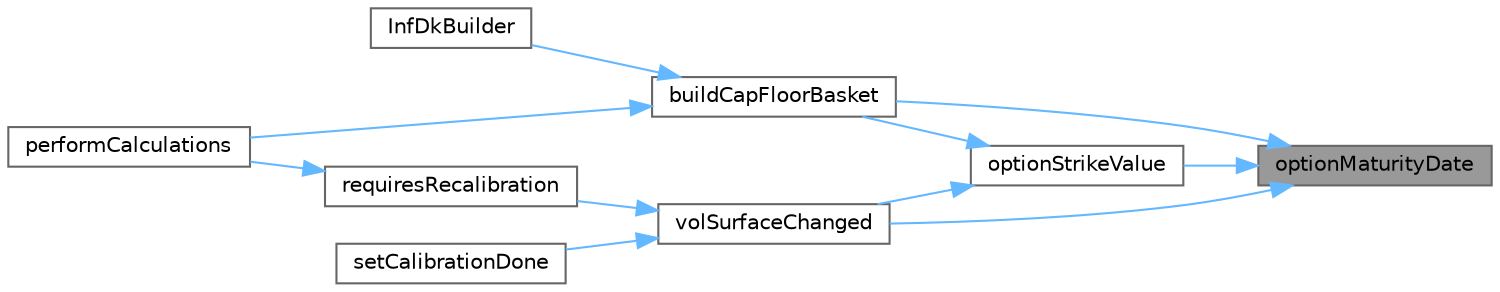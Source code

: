 digraph "optionMaturityDate"
{
 // INTERACTIVE_SVG=YES
 // LATEX_PDF_SIZE
  bgcolor="transparent";
  edge [fontname=Helvetica,fontsize=10,labelfontname=Helvetica,labelfontsize=10];
  node [fontname=Helvetica,fontsize=10,shape=box,height=0.2,width=0.4];
  rankdir="RL";
  Node1 [label="optionMaturityDate",height=0.2,width=0.4,color="gray40", fillcolor="grey60", style="filled", fontcolor="black",tooltip=" "];
  Node1 -> Node2 [dir="back",color="steelblue1",style="solid"];
  Node2 [label="buildCapFloorBasket",height=0.2,width=0.4,color="grey40", fillcolor="white", style="filled",URL="$classore_1_1data_1_1_inf_dk_builder.html#a9350bfc39e7d68e89b61e9a4d9b70bd1",tooltip=" "];
  Node2 -> Node3 [dir="back",color="steelblue1",style="solid"];
  Node3 [label="InfDkBuilder",height=0.2,width=0.4,color="grey40", fillcolor="white", style="filled",URL="$classore_1_1data_1_1_inf_dk_builder.html#a11d21c82b7b17e3139cba5e998ccb11a",tooltip=" "];
  Node2 -> Node4 [dir="back",color="steelblue1",style="solid"];
  Node4 [label="performCalculations",height=0.2,width=0.4,color="grey40", fillcolor="white", style="filled",URL="$classore_1_1data_1_1_inf_dk_builder.html#a1127cccc9668a02247dc139d27121708",tooltip=" "];
  Node1 -> Node5 [dir="back",color="steelblue1",style="solid"];
  Node5 [label="optionStrikeValue",height=0.2,width=0.4,color="grey40", fillcolor="white", style="filled",URL="$classore_1_1data_1_1_inf_dk_builder.html#add6d324ecc273d8544bef59480ed4216",tooltip=" "];
  Node5 -> Node2 [dir="back",color="steelblue1",style="solid"];
  Node5 -> Node6 [dir="back",color="steelblue1",style="solid"];
  Node6 [label="volSurfaceChanged",height=0.2,width=0.4,color="grey40", fillcolor="white", style="filled",URL="$classore_1_1data_1_1_inf_dk_builder.html#a11d6981c9430b09a2c7d82f2c0d7290d",tooltip=" "];
  Node6 -> Node7 [dir="back",color="steelblue1",style="solid"];
  Node7 [label="requiresRecalibration",height=0.2,width=0.4,color="grey40", fillcolor="white", style="filled",URL="$classore_1_1data_1_1_inf_dk_builder.html#a83cbd1c07f17f2f51faea02f40eeaac9",tooltip=" "];
  Node7 -> Node4 [dir="back",color="steelblue1",style="solid"];
  Node6 -> Node8 [dir="back",color="steelblue1",style="solid"];
  Node8 [label="setCalibrationDone",height=0.2,width=0.4,color="grey40", fillcolor="white", style="filled",URL="$classore_1_1data_1_1_inf_dk_builder.html#a5b1dbae4374aa0dd5c416e2fdb3b3c85",tooltip=" "];
  Node1 -> Node6 [dir="back",color="steelblue1",style="solid"];
}
